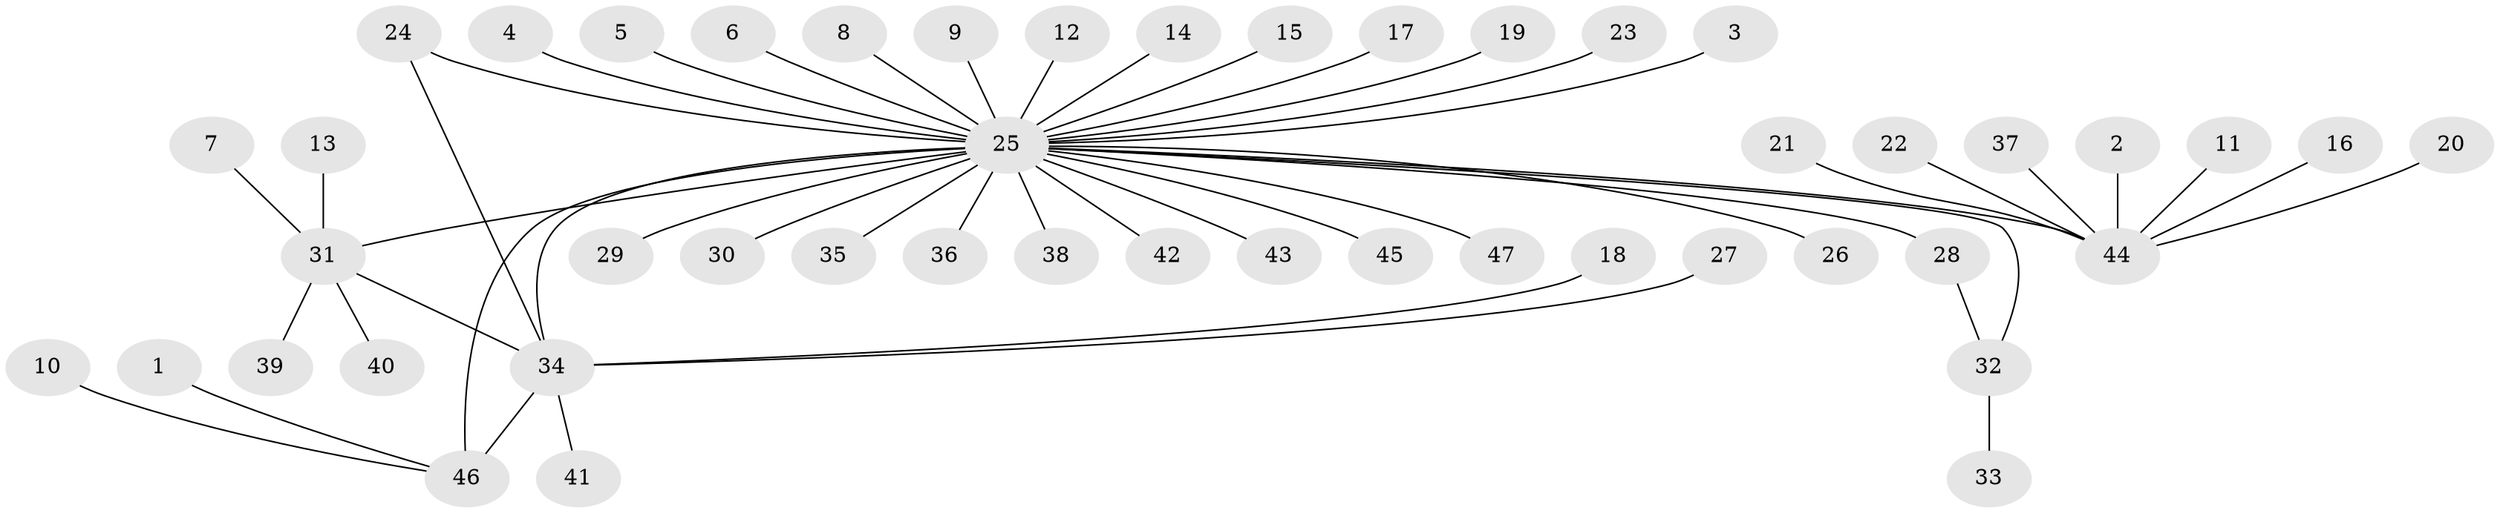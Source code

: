 // original degree distribution, {2: 0.21505376344086022, 8: 0.010752688172043012, 32: 0.010752688172043012, 3: 0.08602150537634409, 4: 0.021505376344086023, 11: 0.010752688172043012, 1: 0.6021505376344086, 7: 0.010752688172043012, 5: 0.010752688172043012, 9: 0.010752688172043012, 6: 0.010752688172043012}
// Generated by graph-tools (version 1.1) at 2025/49/03/09/25 03:49:47]
// undirected, 47 vertices, 50 edges
graph export_dot {
graph [start="1"]
  node [color=gray90,style=filled];
  1;
  2;
  3;
  4;
  5;
  6;
  7;
  8;
  9;
  10;
  11;
  12;
  13;
  14;
  15;
  16;
  17;
  18;
  19;
  20;
  21;
  22;
  23;
  24;
  25;
  26;
  27;
  28;
  29;
  30;
  31;
  32;
  33;
  34;
  35;
  36;
  37;
  38;
  39;
  40;
  41;
  42;
  43;
  44;
  45;
  46;
  47;
  1 -- 46 [weight=1.0];
  2 -- 44 [weight=1.0];
  3 -- 25 [weight=1.0];
  4 -- 25 [weight=1.0];
  5 -- 25 [weight=1.0];
  6 -- 25 [weight=1.0];
  7 -- 31 [weight=1.0];
  8 -- 25 [weight=1.0];
  9 -- 25 [weight=1.0];
  10 -- 46 [weight=1.0];
  11 -- 44 [weight=1.0];
  12 -- 25 [weight=1.0];
  13 -- 31 [weight=1.0];
  14 -- 25 [weight=1.0];
  15 -- 25 [weight=1.0];
  16 -- 44 [weight=1.0];
  17 -- 25 [weight=1.0];
  18 -- 34 [weight=1.0];
  19 -- 25 [weight=1.0];
  20 -- 44 [weight=1.0];
  21 -- 44 [weight=1.0];
  22 -- 44 [weight=1.0];
  23 -- 25 [weight=1.0];
  24 -- 25 [weight=1.0];
  24 -- 34 [weight=1.0];
  25 -- 26 [weight=1.0];
  25 -- 28 [weight=1.0];
  25 -- 29 [weight=1.0];
  25 -- 30 [weight=1.0];
  25 -- 31 [weight=2.0];
  25 -- 32 [weight=1.0];
  25 -- 34 [weight=1.0];
  25 -- 35 [weight=1.0];
  25 -- 36 [weight=1.0];
  25 -- 38 [weight=1.0];
  25 -- 42 [weight=1.0];
  25 -- 43 [weight=1.0];
  25 -- 44 [weight=1.0];
  25 -- 45 [weight=1.0];
  25 -- 46 [weight=3.0];
  25 -- 47 [weight=1.0];
  27 -- 34 [weight=1.0];
  28 -- 32 [weight=1.0];
  31 -- 34 [weight=1.0];
  31 -- 39 [weight=1.0];
  31 -- 40 [weight=1.0];
  32 -- 33 [weight=1.0];
  34 -- 41 [weight=1.0];
  34 -- 46 [weight=1.0];
  37 -- 44 [weight=1.0];
}
